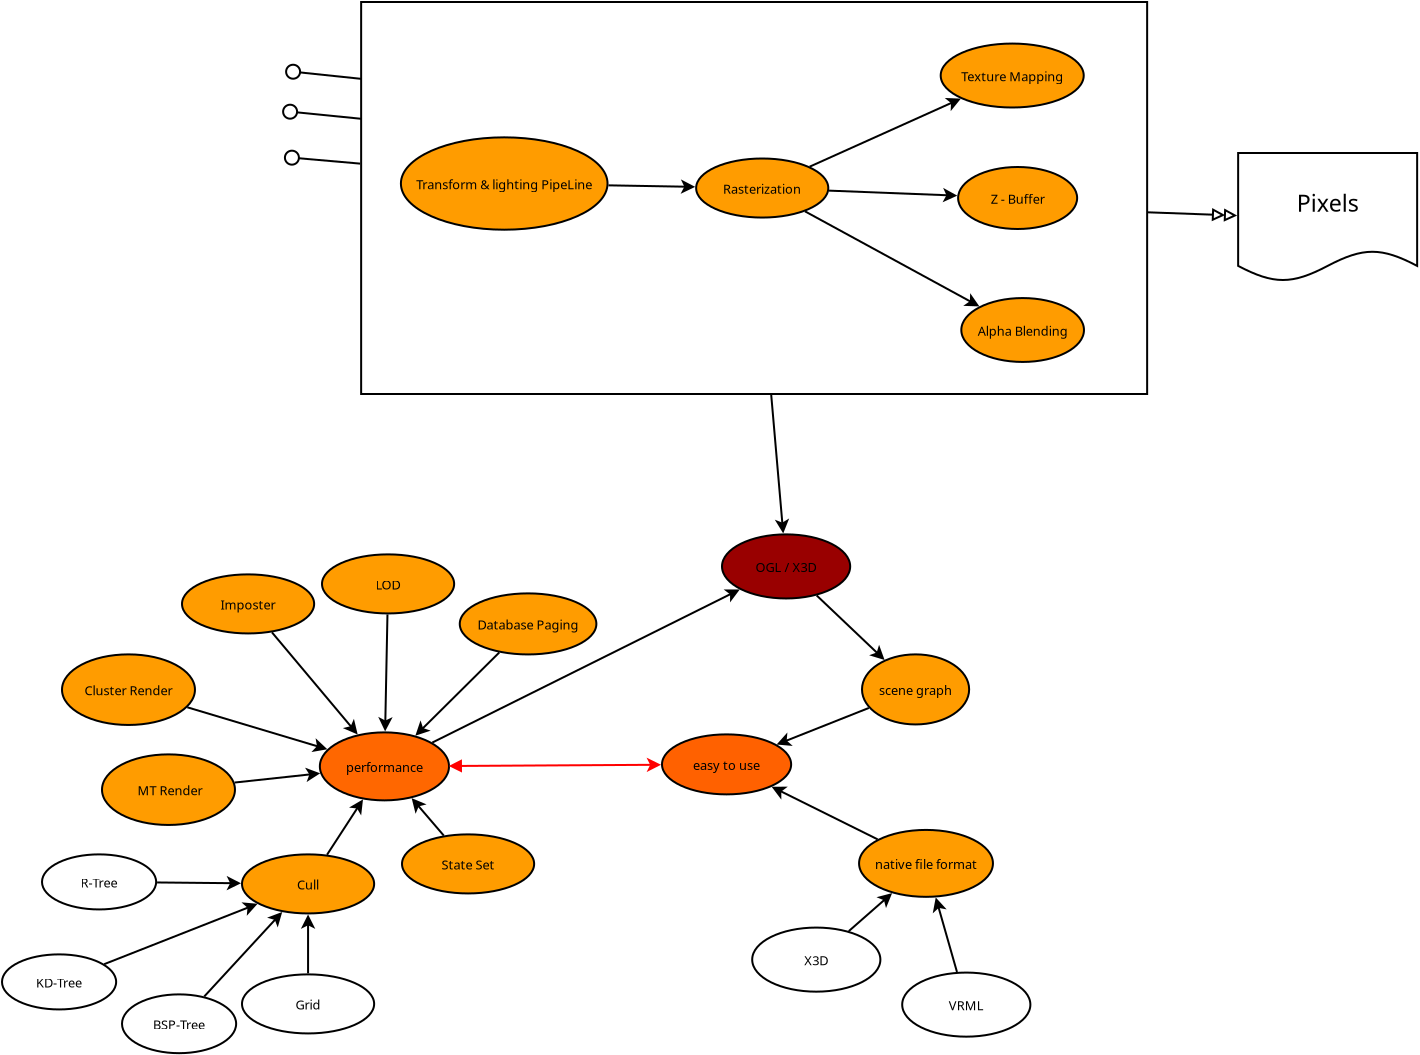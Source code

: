 <?xml version="1.0" encoding="UTF-8"?>
<dia:diagram xmlns:dia="http://www.lysator.liu.se/~alla/dia/">
  <dia:layer name="背景" visible="true" active="true">
    <dia:object type="Standard - Line" version="0" id="O0">
      <dia:attribute name="obj_pos">
        <dia:point val="44.461,0.031"/>
      </dia:attribute>
      <dia:attribute name="obj_bb">
        <dia:rectangle val="44.407,-0.023;45.369,7.065"/>
      </dia:attribute>
      <dia:attribute name="conn_endpoints">
        <dia:point val="44.461,0.031"/>
        <dia:point val="45.062,6.954"/>
      </dia:attribute>
      <dia:attribute name="numcp">
        <dia:int val="1"/>
      </dia:attribute>
      <dia:attribute name="end_arrow">
        <dia:enum val="22"/>
      </dia:attribute>
      <dia:attribute name="end_arrow_length">
        <dia:real val="0.5"/>
      </dia:attribute>
      <dia:attribute name="end_arrow_width">
        <dia:real val="0.5"/>
      </dia:attribute>
      <dia:connections>
        <dia:connection handle="0" to="O1" connection="16"/>
        <dia:connection handle="1" to="O47" connection="16"/>
      </dia:connections>
    </dia:object>
    <dia:group>
      <dia:object type="Flowchart - Box" version="0" id="O1">
        <dia:attribute name="obj_pos">
          <dia:point val="23.957,-19.619"/>
        </dia:attribute>
        <dia:attribute name="obj_bb">
          <dia:rectangle val="23.907,-19.669;63.307,0.031"/>
        </dia:attribute>
        <dia:attribute name="elem_corner">
          <dia:point val="23.957,-19.619"/>
        </dia:attribute>
        <dia:attribute name="elem_width">
          <dia:real val="39.3"/>
        </dia:attribute>
        <dia:attribute name="elem_height">
          <dia:real val="19.6"/>
        </dia:attribute>
        <dia:attribute name="show_background">
          <dia:boolean val="true"/>
        </dia:attribute>
        <dia:attribute name="padding">
          <dia:real val="0.5"/>
        </dia:attribute>
        <dia:attribute name="text">
          <dia:composite type="text">
            <dia:attribute name="string">
              <dia:string>##</dia:string>
            </dia:attribute>
            <dia:attribute name="font">
              <dia:font family="sans" style="0" name="Helvetica"/>
            </dia:attribute>
            <dia:attribute name="height">
              <dia:real val="0.8"/>
            </dia:attribute>
            <dia:attribute name="pos">
              <dia:point val="43.607,-9.579"/>
            </dia:attribute>
            <dia:attribute name="color">
              <dia:color val="#000000"/>
            </dia:attribute>
            <dia:attribute name="alignment">
              <dia:enum val="1"/>
            </dia:attribute>
          </dia:composite>
        </dia:attribute>
      </dia:object>
      <dia:object type="Flowchart - Ellipse" version="0" id="O2">
        <dia:attribute name="obj_pos">
          <dia:point val="40.707,-11.794"/>
        </dia:attribute>
        <dia:attribute name="obj_bb">
          <dia:rectangle val="40.657,-11.844;47.364,-8.79"/>
        </dia:attribute>
        <dia:attribute name="elem_corner">
          <dia:point val="40.707,-11.794"/>
        </dia:attribute>
        <dia:attribute name="elem_width">
          <dia:real val="6.607"/>
        </dia:attribute>
        <dia:attribute name="elem_height">
          <dia:real val="2.953"/>
        </dia:attribute>
        <dia:attribute name="border_width">
          <dia:real val="0.1"/>
        </dia:attribute>
        <dia:attribute name="inner_color">
          <dia:color val="#ff9c00"/>
        </dia:attribute>
        <dia:attribute name="show_background">
          <dia:boolean val="true"/>
        </dia:attribute>
        <dia:attribute name="padding">
          <dia:real val="0.354"/>
        </dia:attribute>
        <dia:attribute name="text">
          <dia:composite type="text">
            <dia:attribute name="string">
              <dia:string>#Rasterization#</dia:string>
            </dia:attribute>
            <dia:attribute name="font">
              <dia:font family="sans" style="0" name="Helvetica"/>
            </dia:attribute>
            <dia:attribute name="height">
              <dia:real val="0.8"/>
            </dia:attribute>
            <dia:attribute name="pos">
              <dia:point val="44.011,-10.077"/>
            </dia:attribute>
            <dia:attribute name="color">
              <dia:color val="#000000"/>
            </dia:attribute>
            <dia:attribute name="alignment">
              <dia:enum val="1"/>
            </dia:attribute>
          </dia:composite>
        </dia:attribute>
      </dia:object>
      <dia:object type="Flowchart - Ellipse" version="0" id="O3">
        <dia:attribute name="obj_pos">
          <dia:point val="26.215,-12.731"/>
        </dia:attribute>
        <dia:attribute name="obj_bb">
          <dia:rectangle val="26.165,-12.781;36.056,-8.304"/>
        </dia:attribute>
        <dia:attribute name="elem_corner">
          <dia:point val="26.215,-12.731"/>
        </dia:attribute>
        <dia:attribute name="elem_width">
          <dia:real val="9.792"/>
        </dia:attribute>
        <dia:attribute name="elem_height">
          <dia:real val="4.377"/>
        </dia:attribute>
        <dia:attribute name="border_width">
          <dia:real val="0.1"/>
        </dia:attribute>
        <dia:attribute name="inner_color">
          <dia:color val="#ff9c00"/>
        </dia:attribute>
        <dia:attribute name="show_background">
          <dia:boolean val="true"/>
        </dia:attribute>
        <dia:attribute name="padding">
          <dia:real val="0.354"/>
        </dia:attribute>
        <dia:attribute name="text">
          <dia:composite type="text">
            <dia:attribute name="string">
              <dia:string>#Transform &amp; lighting PipeLine#</dia:string>
            </dia:attribute>
            <dia:attribute name="font">
              <dia:font family="sans" style="0" name="Helvetica"/>
            </dia:attribute>
            <dia:attribute name="height">
              <dia:real val="0.8"/>
            </dia:attribute>
            <dia:attribute name="pos">
              <dia:point val="31.11,-10.302"/>
            </dia:attribute>
            <dia:attribute name="color">
              <dia:color val="#000000"/>
            </dia:attribute>
            <dia:attribute name="alignment">
              <dia:enum val="1"/>
            </dia:attribute>
          </dia:composite>
        </dia:attribute>
      </dia:object>
      <dia:object type="Flowchart - Ellipse" version="0" id="O4">
        <dia:attribute name="obj_pos">
          <dia:point val="52.935,-17.541"/>
        </dia:attribute>
        <dia:attribute name="obj_bb">
          <dia:rectangle val="52.885,-17.59;60.136,-14.294"/>
        </dia:attribute>
        <dia:attribute name="elem_corner">
          <dia:point val="52.935,-17.541"/>
        </dia:attribute>
        <dia:attribute name="elem_width">
          <dia:real val="7.151"/>
        </dia:attribute>
        <dia:attribute name="elem_height">
          <dia:real val="3.197"/>
        </dia:attribute>
        <dia:attribute name="border_width">
          <dia:real val="0.1"/>
        </dia:attribute>
        <dia:attribute name="inner_color">
          <dia:color val="#ff9c00"/>
        </dia:attribute>
        <dia:attribute name="show_background">
          <dia:boolean val="true"/>
        </dia:attribute>
        <dia:attribute name="padding">
          <dia:real val="0.354"/>
        </dia:attribute>
        <dia:attribute name="text">
          <dia:composite type="text">
            <dia:attribute name="string">
              <dia:string>#Texture Mapping#</dia:string>
            </dia:attribute>
            <dia:attribute name="font">
              <dia:font family="sans" style="0" name="Helvetica"/>
            </dia:attribute>
            <dia:attribute name="height">
              <dia:real val="0.8"/>
            </dia:attribute>
            <dia:attribute name="pos">
              <dia:point val="56.511,-15.702"/>
            </dia:attribute>
            <dia:attribute name="color">
              <dia:color val="#000000"/>
            </dia:attribute>
            <dia:attribute name="alignment">
              <dia:enum val="1"/>
            </dia:attribute>
          </dia:composite>
        </dia:attribute>
      </dia:object>
      <dia:object type="Flowchart - Ellipse" version="0" id="O5">
        <dia:attribute name="obj_pos">
          <dia:point val="53.806,-11.369"/>
        </dia:attribute>
        <dia:attribute name="obj_bb">
          <dia:rectangle val="53.756,-11.419;59.807,-8.219"/>
        </dia:attribute>
        <dia:attribute name="elem_corner">
          <dia:point val="53.806,-11.369"/>
        </dia:attribute>
        <dia:attribute name="elem_width">
          <dia:real val="5.951"/>
        </dia:attribute>
        <dia:attribute name="elem_height">
          <dia:real val="3.1"/>
        </dia:attribute>
        <dia:attribute name="border_width">
          <dia:real val="0.1"/>
        </dia:attribute>
        <dia:attribute name="inner_color">
          <dia:color val="#ff9c00"/>
        </dia:attribute>
        <dia:attribute name="show_background">
          <dia:boolean val="true"/>
        </dia:attribute>
        <dia:attribute name="padding">
          <dia:real val="0.354"/>
        </dia:attribute>
        <dia:attribute name="text">
          <dia:composite type="text">
            <dia:attribute name="string">
              <dia:string>#Z - Buffer#</dia:string>
            </dia:attribute>
            <dia:attribute name="font">
              <dia:font family="sans" style="0" name="Helvetica"/>
            </dia:attribute>
            <dia:attribute name="height">
              <dia:real val="0.8"/>
            </dia:attribute>
            <dia:attribute name="pos">
              <dia:point val="56.781,-9.579"/>
            </dia:attribute>
            <dia:attribute name="color">
              <dia:color val="#000000"/>
            </dia:attribute>
            <dia:attribute name="alignment">
              <dia:enum val="1"/>
            </dia:attribute>
          </dia:composite>
        </dia:attribute>
      </dia:object>
      <dia:object type="Flowchart - Ellipse" version="0" id="O6">
        <dia:attribute name="obj_pos">
          <dia:point val="54.057,-4.769"/>
        </dia:attribute>
        <dia:attribute name="obj_bb">
          <dia:rectangle val="54.007,-4.819;60.059,-1.619"/>
        </dia:attribute>
        <dia:attribute name="elem_corner">
          <dia:point val="54.057,-4.769"/>
        </dia:attribute>
        <dia:attribute name="elem_width">
          <dia:real val="5.951"/>
        </dia:attribute>
        <dia:attribute name="elem_height">
          <dia:real val="3.1"/>
        </dia:attribute>
        <dia:attribute name="border_width">
          <dia:real val="0.1"/>
        </dia:attribute>
        <dia:attribute name="inner_color">
          <dia:color val="#ff9c00"/>
        </dia:attribute>
        <dia:attribute name="show_background">
          <dia:boolean val="true"/>
        </dia:attribute>
        <dia:attribute name="padding">
          <dia:real val="0.354"/>
        </dia:attribute>
        <dia:attribute name="text">
          <dia:composite type="text">
            <dia:attribute name="string">
              <dia:string>#Alpha Blending#</dia:string>
            </dia:attribute>
            <dia:attribute name="font">
              <dia:font family="sans" style="0" name="Helvetica"/>
            </dia:attribute>
            <dia:attribute name="height">
              <dia:real val="0.8"/>
            </dia:attribute>
            <dia:attribute name="pos">
              <dia:point val="57.033,-2.979"/>
            </dia:attribute>
            <dia:attribute name="color">
              <dia:color val="#000000"/>
            </dia:attribute>
            <dia:attribute name="alignment">
              <dia:enum val="1"/>
            </dia:attribute>
          </dia:composite>
        </dia:attribute>
      </dia:object>
      <dia:object type="Standard - Line" version="0" id="O7">
        <dia:attribute name="obj_pos">
          <dia:point val="36.053,-10.456"/>
        </dia:attribute>
        <dia:attribute name="obj_bb">
          <dia:rectangle val="36.002,-10.748;40.784,-10.024"/>
        </dia:attribute>
        <dia:attribute name="conn_endpoints">
          <dia:point val="36.053,-10.456"/>
          <dia:point val="40.672,-10.375"/>
        </dia:attribute>
        <dia:attribute name="numcp">
          <dia:int val="1"/>
        </dia:attribute>
        <dia:attribute name="end_arrow">
          <dia:enum val="22"/>
        </dia:attribute>
        <dia:attribute name="end_arrow_length">
          <dia:real val="0.5"/>
        </dia:attribute>
        <dia:attribute name="end_arrow_width">
          <dia:real val="0.5"/>
        </dia:attribute>
        <dia:connections>
          <dia:connection handle="0" to="O3" connection="16"/>
          <dia:connection handle="1" to="O2" connection="16"/>
        </dia:connections>
      </dia:object>
      <dia:object type="Standard - Line" version="0" id="O8">
        <dia:attribute name="obj_pos">
          <dia:point val="46.382,-11.384"/>
        </dia:attribute>
        <dia:attribute name="obj_bb">
          <dia:rectangle val="46.316,-14.881;54.047,-11.318"/>
        </dia:attribute>
        <dia:attribute name="conn_endpoints">
          <dia:point val="46.382,-11.384"/>
          <dia:point val="53.945,-14.788"/>
        </dia:attribute>
        <dia:attribute name="numcp">
          <dia:int val="1"/>
        </dia:attribute>
        <dia:attribute name="end_arrow">
          <dia:enum val="22"/>
        </dia:attribute>
        <dia:attribute name="end_arrow_length">
          <dia:real val="0.5"/>
        </dia:attribute>
        <dia:attribute name="end_arrow_width">
          <dia:real val="0.5"/>
        </dia:attribute>
        <dia:connections>
          <dia:connection handle="0" to="O2" connection="16"/>
          <dia:connection handle="1" to="O4" connection="16"/>
        </dia:connections>
      </dia:object>
      <dia:object type="Standard - Line" version="0" id="O9">
        <dia:attribute name="obj_pos">
          <dia:point val="47.352,-10.187"/>
        </dia:attribute>
        <dia:attribute name="obj_bb">
          <dia:rectangle val="47.3,-10.322;53.888,-9.599"/>
        </dia:attribute>
        <dia:attribute name="conn_endpoints">
          <dia:point val="47.352,-10.187"/>
          <dia:point val="53.776,-9.936"/>
        </dia:attribute>
        <dia:attribute name="numcp">
          <dia:int val="1"/>
        </dia:attribute>
        <dia:attribute name="end_arrow">
          <dia:enum val="22"/>
        </dia:attribute>
        <dia:attribute name="end_arrow_length">
          <dia:real val="0.5"/>
        </dia:attribute>
        <dia:attribute name="end_arrow_width">
          <dia:real val="0.5"/>
        </dia:attribute>
        <dia:connections>
          <dia:connection handle="0" to="O2" connection="16"/>
          <dia:connection handle="1" to="O5" connection="16"/>
        </dia:connections>
      </dia:object>
      <dia:object type="Standard - Line" version="0" id="O10">
        <dia:attribute name="obj_pos">
          <dia:point val="46.149,-9.152"/>
        </dia:attribute>
        <dia:attribute name="obj_bb">
          <dia:rectangle val="46.081,-9.219;55.032,-4.294"/>
        </dia:attribute>
        <dia:attribute name="conn_endpoints">
          <dia:point val="46.149,-9.152"/>
          <dia:point val="54.934,-4.363"/>
        </dia:attribute>
        <dia:attribute name="numcp">
          <dia:int val="1"/>
        </dia:attribute>
        <dia:attribute name="end_arrow">
          <dia:enum val="22"/>
        </dia:attribute>
        <dia:attribute name="end_arrow_length">
          <dia:real val="0.5"/>
        </dia:attribute>
        <dia:attribute name="end_arrow_width">
          <dia:real val="0.5"/>
        </dia:attribute>
        <dia:connections>
          <dia:connection handle="0" to="O2" connection="16"/>
          <dia:connection handle="1" to="O6" connection="16"/>
        </dia:connections>
      </dia:object>
      <dia:object type="UML - Implements" version="0" id="O11">
        <dia:attribute name="obj_pos">
          <dia:point val="23.96,-15.777"/>
        </dia:attribute>
        <dia:attribute name="obj_bb">
          <dia:rectangle val="19.907,-16.572;24.015,-15.369"/>
        </dia:attribute>
        <dia:attribute name="meta">
          <dia:composite type="dict"/>
        </dia:attribute>
        <dia:attribute name="conn_endpoints">
          <dia:point val="23.96,-15.777"/>
          <dia:point val="20.207,-16.169"/>
        </dia:attribute>
        <dia:attribute name="line_colour">
          <dia:color val="#000000"/>
        </dia:attribute>
        <dia:attribute name="text_colour">
          <dia:color val="#000000"/>
        </dia:attribute>
        <dia:attribute name="text">
          <dia:string>##</dia:string>
        </dia:attribute>
        <dia:attribute name="text_pos">
          <dia:point val="19.907,-16.169"/>
        </dia:attribute>
        <dia:attribute name="diameter">
          <dia:real val="0.7"/>
        </dia:attribute>
      </dia:object>
      <dia:object type="UML - Implements" version="0" id="O12">
        <dia:attribute name="obj_pos">
          <dia:point val="23.957,-13.78"/>
        </dia:attribute>
        <dia:attribute name="obj_bb">
          <dia:rectangle val="19.968,-14.572;24.012,-13.319"/>
        </dia:attribute>
        <dia:attribute name="meta">
          <dia:composite type="dict"/>
        </dia:attribute>
        <dia:attribute name="conn_endpoints">
          <dia:point val="23.957,-13.78"/>
          <dia:point val="20.057,-14.169"/>
        </dia:attribute>
        <dia:attribute name="line_colour">
          <dia:color val="#000000"/>
        </dia:attribute>
        <dia:attribute name="text_colour">
          <dia:color val="#000000"/>
        </dia:attribute>
        <dia:attribute name="text">
          <dia:string>##</dia:string>
        </dia:attribute>
        <dia:attribute name="text_pos">
          <dia:point val="20.407,-14.119"/>
        </dia:attribute>
        <dia:attribute name="diameter">
          <dia:real val="0.7"/>
        </dia:attribute>
      </dia:object>
      <dia:object type="UML - Implements" version="0" id="O13">
        <dia:attribute name="obj_pos">
          <dia:point val="23.908,-11.538"/>
        </dia:attribute>
        <dia:attribute name="obj_bb">
          <dia:rectangle val="20.062,-12.269;23.962,-11.016"/>
        </dia:attribute>
        <dia:attribute name="meta">
          <dia:composite type="dict"/>
        </dia:attribute>
        <dia:attribute name="conn_endpoints">
          <dia:point val="23.908,-11.538"/>
          <dia:point val="20.147,-11.866"/>
        </dia:attribute>
        <dia:attribute name="line_colour">
          <dia:color val="#000000"/>
        </dia:attribute>
        <dia:attribute name="text_colour">
          <dia:color val="#000000"/>
        </dia:attribute>
        <dia:attribute name="text">
          <dia:string>##</dia:string>
        </dia:attribute>
        <dia:attribute name="text_pos">
          <dia:point val="20.497,-11.816"/>
        </dia:attribute>
        <dia:attribute name="diameter">
          <dia:real val="0.7"/>
        </dia:attribute>
        <dia:connections>
          <dia:connection handle="0" to="O1" connection="16"/>
        </dia:connections>
      </dia:object>
      <dia:object type="Flowchart - Document" version="1" id="O14">
        <dia:attribute name="obj_pos">
          <dia:point val="67.807,-12.069"/>
        </dia:attribute>
        <dia:attribute name="obj_bb">
          <dia:rectangle val="67.757,-12.119;76.807,-5.719"/>
        </dia:attribute>
        <dia:attribute name="meta">
          <dia:composite type="dict"/>
        </dia:attribute>
        <dia:attribute name="elem_corner">
          <dia:point val="67.807,-12.069"/>
        </dia:attribute>
        <dia:attribute name="elem_width">
          <dia:real val="8.95"/>
        </dia:attribute>
        <dia:attribute name="elem_height">
          <dia:real val="6.35"/>
        </dia:attribute>
        <dia:attribute name="line_width">
          <dia:real val="0.1"/>
        </dia:attribute>
        <dia:attribute name="line_colour">
          <dia:color val="#000000"/>
        </dia:attribute>
        <dia:attribute name="fill_colour">
          <dia:color val="#ffffff"/>
        </dia:attribute>
        <dia:attribute name="show_background">
          <dia:boolean val="true"/>
        </dia:attribute>
        <dia:attribute name="line_style">
          <dia:enum val="0"/>
          <dia:real val="1"/>
        </dia:attribute>
        <dia:attribute name="padding">
          <dia:real val="0.1"/>
        </dia:attribute>
        <dia:attribute name="text">
          <dia:composite type="text">
            <dia:attribute name="string">
              <dia:string>#Pixels#</dia:string>
            </dia:attribute>
            <dia:attribute name="font">
              <dia:font family="sans" style="0" name="Helvetica"/>
            </dia:attribute>
            <dia:attribute name="height">
              <dia:real val="1.449"/>
            </dia:attribute>
            <dia:attribute name="pos">
              <dia:point val="72.282,-9.348"/>
            </dia:attribute>
            <dia:attribute name="color">
              <dia:color val="#000000"/>
            </dia:attribute>
            <dia:attribute name="alignment">
              <dia:enum val="1"/>
            </dia:attribute>
          </dia:composite>
        </dia:attribute>
        <dia:attribute name="flip_horizontal">
          <dia:boolean val="false"/>
        </dia:attribute>
        <dia:attribute name="flip_vertical">
          <dia:boolean val="false"/>
        </dia:attribute>
        <dia:attribute name="subscale">
          <dia:real val="1"/>
        </dia:attribute>
      </dia:object>
      <dia:object type="Standard - Line" version="0" id="O15">
        <dia:attribute name="obj_pos">
          <dia:point val="63.3,-9.184"/>
        </dia:attribute>
        <dia:attribute name="obj_bb">
          <dia:rectangle val="63.249,-9.512;67.87,-8.648"/>
        </dia:attribute>
        <dia:attribute name="conn_endpoints">
          <dia:point val="63.3,-9.184"/>
          <dia:point val="67.758,-9.04"/>
        </dia:attribute>
        <dia:attribute name="numcp">
          <dia:int val="1"/>
        </dia:attribute>
        <dia:attribute name="end_arrow">
          <dia:enum val="10"/>
        </dia:attribute>
        <dia:attribute name="end_arrow_length">
          <dia:real val="0.5"/>
        </dia:attribute>
        <dia:attribute name="end_arrow_width">
          <dia:real val="0.5"/>
        </dia:attribute>
        <dia:connections>
          <dia:connection handle="0" to="O1" connection="16"/>
          <dia:connection handle="1" to="O14" connection="16"/>
        </dia:connections>
      </dia:object>
    </dia:group>
    <dia:group>
      <dia:object type="Flowchart - Ellipse" version="0" id="O16">
        <dia:attribute name="obj_pos">
          <dia:point val="21.893,16.9"/>
        </dia:attribute>
        <dia:attribute name="obj_bb">
          <dia:rectangle val="21.843,16.85;28.4,20.35"/>
        </dia:attribute>
        <dia:attribute name="elem_corner">
          <dia:point val="21.893,16.9"/>
        </dia:attribute>
        <dia:attribute name="elem_width">
          <dia:real val="6.457"/>
        </dia:attribute>
        <dia:attribute name="elem_height">
          <dia:real val="3.4"/>
        </dia:attribute>
        <dia:attribute name="border_width">
          <dia:real val="0.1"/>
        </dia:attribute>
        <dia:attribute name="inner_color">
          <dia:color val="#ff6700"/>
        </dia:attribute>
        <dia:attribute name="show_background">
          <dia:boolean val="true"/>
        </dia:attribute>
        <dia:attribute name="padding">
          <dia:real val="0.354"/>
        </dia:attribute>
        <dia:attribute name="text">
          <dia:composite type="text">
            <dia:attribute name="string">
              <dia:string>#performance#</dia:string>
            </dia:attribute>
            <dia:attribute name="font">
              <dia:font family="sans" style="0" name="Helvetica"/>
            </dia:attribute>
            <dia:attribute name="height">
              <dia:real val="0.8"/>
            </dia:attribute>
            <dia:attribute name="pos">
              <dia:point val="25.122,18.84"/>
            </dia:attribute>
            <dia:attribute name="color">
              <dia:color val="#000000"/>
            </dia:attribute>
            <dia:attribute name="alignment">
              <dia:enum val="1"/>
            </dia:attribute>
          </dia:composite>
        </dia:attribute>
      </dia:object>
      <dia:object type="Flowchart - Ellipse" version="0" id="O17">
        <dia:attribute name="obj_pos">
          <dia:point val="39,17"/>
        </dia:attribute>
        <dia:attribute name="obj_bb">
          <dia:rectangle val="38.95,16.95;45.507,20.05"/>
        </dia:attribute>
        <dia:attribute name="elem_corner">
          <dia:point val="39,17"/>
        </dia:attribute>
        <dia:attribute name="elem_width">
          <dia:real val="6.457"/>
        </dia:attribute>
        <dia:attribute name="elem_height">
          <dia:real val="3.0"/>
        </dia:attribute>
        <dia:attribute name="border_width">
          <dia:real val="0.1"/>
        </dia:attribute>
        <dia:attribute name="inner_color">
          <dia:color val="#ff6100"/>
        </dia:attribute>
        <dia:attribute name="show_background">
          <dia:boolean val="true"/>
        </dia:attribute>
        <dia:attribute name="padding">
          <dia:real val="0.354"/>
        </dia:attribute>
        <dia:attribute name="text">
          <dia:composite type="text">
            <dia:attribute name="string">
              <dia:string>#easy to use#</dia:string>
            </dia:attribute>
            <dia:attribute name="font">
              <dia:font family="sans" style="0" name="Helvetica"/>
            </dia:attribute>
            <dia:attribute name="height">
              <dia:real val="0.8"/>
            </dia:attribute>
            <dia:attribute name="pos">
              <dia:point val="42.228,18.74"/>
            </dia:attribute>
            <dia:attribute name="color">
              <dia:color val="#000000"/>
            </dia:attribute>
            <dia:attribute name="alignment">
              <dia:enum val="1"/>
            </dia:attribute>
          </dia:composite>
        </dia:attribute>
      </dia:object>
      <dia:object type="Flowchart - Ellipse" version="0" id="O18">
        <dia:attribute name="obj_pos">
          <dia:point val="48.996,21.848"/>
        </dia:attribute>
        <dia:attribute name="obj_bb">
          <dia:rectangle val="48.946,21.798;55.454,25.102"/>
        </dia:attribute>
        <dia:attribute name="elem_corner">
          <dia:point val="48.996,21.848"/>
        </dia:attribute>
        <dia:attribute name="elem_width">
          <dia:real val="6.409"/>
        </dia:attribute>
        <dia:attribute name="elem_height">
          <dia:real val="3.204"/>
        </dia:attribute>
        <dia:attribute name="border_width">
          <dia:real val="0.1"/>
        </dia:attribute>
        <dia:attribute name="inner_color">
          <dia:color val="#ff9c00"/>
        </dia:attribute>
        <dia:attribute name="show_background">
          <dia:boolean val="true"/>
        </dia:attribute>
        <dia:attribute name="padding">
          <dia:real val="0.354"/>
        </dia:attribute>
        <dia:attribute name="text">
          <dia:composite type="text">
            <dia:attribute name="string">
              <dia:string>#native file format#</dia:string>
            </dia:attribute>
            <dia:attribute name="font">
              <dia:font family="sans" style="0" name="Helvetica"/>
            </dia:attribute>
            <dia:attribute name="height">
              <dia:real val="0.8"/>
            </dia:attribute>
            <dia:attribute name="pos">
              <dia:point val="52.2,23.69"/>
            </dia:attribute>
            <dia:attribute name="color">
              <dia:color val="#000000"/>
            </dia:attribute>
            <dia:attribute name="alignment">
              <dia:enum val="1"/>
            </dia:attribute>
          </dia:composite>
        </dia:attribute>
      </dia:object>
      <dia:object type="Standard - Line" version="0" id="O19">
        <dia:attribute name="obj_pos">
          <dia:point val="49.882,22.299"/>
        </dia:attribute>
        <dia:attribute name="obj_bb">
          <dia:rectangle val="44.379,19.546;49.949,22.366"/>
        </dia:attribute>
        <dia:attribute name="conn_endpoints">
          <dia:point val="49.882,22.299"/>
          <dia:point val="44.479,19.617"/>
        </dia:attribute>
        <dia:attribute name="numcp">
          <dia:int val="1"/>
        </dia:attribute>
        <dia:attribute name="end_arrow">
          <dia:enum val="22"/>
        </dia:attribute>
        <dia:attribute name="end_arrow_length">
          <dia:real val="0.5"/>
        </dia:attribute>
        <dia:attribute name="end_arrow_width">
          <dia:real val="0.5"/>
        </dia:attribute>
        <dia:connections>
          <dia:connection handle="0" to="O18" connection="16"/>
          <dia:connection handle="1" to="O17" connection="16"/>
        </dia:connections>
      </dia:object>
      <dia:object type="Flowchart - Ellipse" version="0" id="O20">
        <dia:attribute name="obj_pos">
          <dia:point val="11,18"/>
        </dia:attribute>
        <dia:attribute name="obj_bb">
          <dia:rectangle val="10.95,17.95;17.698,21.578"/>
        </dia:attribute>
        <dia:attribute name="elem_corner">
          <dia:point val="11,18"/>
        </dia:attribute>
        <dia:attribute name="elem_width">
          <dia:real val="6.648"/>
        </dia:attribute>
        <dia:attribute name="elem_height">
          <dia:real val="3.529"/>
        </dia:attribute>
        <dia:attribute name="border_width">
          <dia:real val="0.1"/>
        </dia:attribute>
        <dia:attribute name="inner_color">
          <dia:color val="#ff9c00"/>
        </dia:attribute>
        <dia:attribute name="show_background">
          <dia:boolean val="true"/>
        </dia:attribute>
        <dia:attribute name="padding">
          <dia:real val="0.354"/>
        </dia:attribute>
        <dia:attribute name="text">
          <dia:composite type="text">
            <dia:attribute name="string">
              <dia:string># MT Render#</dia:string>
            </dia:attribute>
            <dia:attribute name="font">
              <dia:font family="sans" style="0" name="Helvetica"/>
            </dia:attribute>
            <dia:attribute name="height">
              <dia:real val="0.8"/>
            </dia:attribute>
            <dia:attribute name="pos">
              <dia:point val="14.324,20.004"/>
            </dia:attribute>
            <dia:attribute name="color">
              <dia:color val="#000000"/>
            </dia:attribute>
            <dia:attribute name="alignment">
              <dia:enum val="1"/>
            </dia:attribute>
          </dia:composite>
        </dia:attribute>
      </dia:object>
      <dia:object type="Standard - Line" version="0" id="O21">
        <dia:attribute name="obj_pos">
          <dia:point val="17.631,19.408"/>
        </dia:attribute>
        <dia:attribute name="obj_bb">
          <dia:rectangle val="17.576,18.652;22.021,19.463"/>
        </dia:attribute>
        <dia:attribute name="conn_endpoints">
          <dia:point val="17.631,19.408"/>
          <dia:point val="21.91,18.946"/>
        </dia:attribute>
        <dia:attribute name="numcp">
          <dia:int val="1"/>
        </dia:attribute>
        <dia:attribute name="end_arrow">
          <dia:enum val="22"/>
        </dia:attribute>
        <dia:attribute name="end_arrow_length">
          <dia:real val="0.5"/>
        </dia:attribute>
        <dia:attribute name="end_arrow_width">
          <dia:real val="0.5"/>
        </dia:attribute>
        <dia:connections>
          <dia:connection handle="0" to="O20" connection="16"/>
          <dia:connection handle="1" to="O16" connection="16"/>
        </dia:connections>
      </dia:object>
      <dia:object type="Flowchart - Ellipse" version="0" id="O22">
        <dia:attribute name="obj_pos">
          <dia:point val="49,13"/>
        </dia:attribute>
        <dia:attribute name="obj_bb">
          <dia:rectangle val="48.95,12.95;54.407,16.553"/>
        </dia:attribute>
        <dia:attribute name="elem_corner">
          <dia:point val="49,13"/>
        </dia:attribute>
        <dia:attribute name="elem_width">
          <dia:real val="5.357"/>
        </dia:attribute>
        <dia:attribute name="elem_height">
          <dia:real val="3.503"/>
        </dia:attribute>
        <dia:attribute name="border_width">
          <dia:real val="0.1"/>
        </dia:attribute>
        <dia:attribute name="inner_color">
          <dia:color val="#ff9c00"/>
        </dia:attribute>
        <dia:attribute name="show_background">
          <dia:boolean val="true"/>
        </dia:attribute>
        <dia:attribute name="padding">
          <dia:real val="0.354"/>
        </dia:attribute>
        <dia:attribute name="text">
          <dia:composite type="text">
            <dia:attribute name="string">
              <dia:string>#scene graph#</dia:string>
            </dia:attribute>
            <dia:attribute name="font">
              <dia:font family="sans" style="0" name="Helvetica"/>
            </dia:attribute>
            <dia:attribute name="height">
              <dia:real val="0.8"/>
            </dia:attribute>
            <dia:attribute name="pos">
              <dia:point val="51.678,14.992"/>
            </dia:attribute>
            <dia:attribute name="color">
              <dia:color val="#000000"/>
            </dia:attribute>
            <dia:attribute name="alignment">
              <dia:enum val="1"/>
            </dia:attribute>
          </dia:composite>
        </dia:attribute>
      </dia:object>
      <dia:object type="Standard - Line" version="0" id="O23">
        <dia:attribute name="obj_pos">
          <dia:point val="49.342,15.678"/>
        </dia:attribute>
        <dia:attribute name="obj_bb">
          <dia:rectangle val="44.626,15.613;49.407,17.626"/>
        </dia:attribute>
        <dia:attribute name="conn_endpoints">
          <dia:point val="49.342,15.678"/>
          <dia:point val="44.73,17.508"/>
        </dia:attribute>
        <dia:attribute name="numcp">
          <dia:int val="1"/>
        </dia:attribute>
        <dia:attribute name="end_arrow">
          <dia:enum val="22"/>
        </dia:attribute>
        <dia:attribute name="end_arrow_length">
          <dia:real val="0.5"/>
        </dia:attribute>
        <dia:attribute name="end_arrow_width">
          <dia:real val="0.5"/>
        </dia:attribute>
        <dia:connections>
          <dia:connection handle="0" to="O22" connection="16"/>
          <dia:connection handle="1" to="O17" connection="16"/>
        </dia:connections>
      </dia:object>
      <dia:object type="Flowchart - Ellipse" version="0" id="O24">
        <dia:attribute name="obj_pos">
          <dia:point val="18,23"/>
        </dia:attribute>
        <dia:attribute name="obj_bb">
          <dia:rectangle val="17.95,22.95;24.657,26.003"/>
        </dia:attribute>
        <dia:attribute name="elem_corner">
          <dia:point val="18,23"/>
        </dia:attribute>
        <dia:attribute name="elem_width">
          <dia:real val="6.607"/>
        </dia:attribute>
        <dia:attribute name="elem_height">
          <dia:real val="2.953"/>
        </dia:attribute>
        <dia:attribute name="border_width">
          <dia:real val="0.1"/>
        </dia:attribute>
        <dia:attribute name="inner_color">
          <dia:color val="#ff9c00"/>
        </dia:attribute>
        <dia:attribute name="show_background">
          <dia:boolean val="true"/>
        </dia:attribute>
        <dia:attribute name="padding">
          <dia:real val="0.354"/>
        </dia:attribute>
        <dia:attribute name="text">
          <dia:composite type="text">
            <dia:attribute name="string">
              <dia:string>#Cull#</dia:string>
            </dia:attribute>
            <dia:attribute name="font">
              <dia:font family="sans" style="0" name="Helvetica"/>
            </dia:attribute>
            <dia:attribute name="height">
              <dia:real val="0.8"/>
            </dia:attribute>
            <dia:attribute name="pos">
              <dia:point val="21.303,24.717"/>
            </dia:attribute>
            <dia:attribute name="color">
              <dia:color val="#000000"/>
            </dia:attribute>
            <dia:attribute name="alignment">
              <dia:enum val="1"/>
            </dia:attribute>
          </dia:composite>
        </dia:attribute>
      </dia:object>
      <dia:object type="Standard - Line" version="0" id="O25">
        <dia:attribute name="obj_pos">
          <dia:point val="22.251,23.018"/>
        </dia:attribute>
        <dia:attribute name="obj_bb">
          <dia:rectangle val="22.182,20.157;24.119,23.087"/>
        </dia:attribute>
        <dia:attribute name="conn_endpoints">
          <dia:point val="22.251,23.018"/>
          <dia:point val="24.049,20.25"/>
        </dia:attribute>
        <dia:attribute name="numcp">
          <dia:int val="1"/>
        </dia:attribute>
        <dia:attribute name="end_arrow">
          <dia:enum val="22"/>
        </dia:attribute>
        <dia:attribute name="end_arrow_length">
          <dia:real val="0.5"/>
        </dia:attribute>
        <dia:attribute name="end_arrow_width">
          <dia:real val="0.5"/>
        </dia:attribute>
        <dia:connections>
          <dia:connection handle="0" to="O24" connection="16"/>
          <dia:connection handle="1" to="O16" connection="16"/>
        </dia:connections>
      </dia:object>
      <dia:object type="Flowchart - Ellipse" version="0" id="O26">
        <dia:attribute name="obj_pos">
          <dia:point val="26,22"/>
        </dia:attribute>
        <dia:attribute name="obj_bb">
          <dia:rectangle val="25.95,21.95;32.657,25.003"/>
        </dia:attribute>
        <dia:attribute name="elem_corner">
          <dia:point val="26,22"/>
        </dia:attribute>
        <dia:attribute name="elem_width">
          <dia:real val="6.607"/>
        </dia:attribute>
        <dia:attribute name="elem_height">
          <dia:real val="2.953"/>
        </dia:attribute>
        <dia:attribute name="border_width">
          <dia:real val="0.1"/>
        </dia:attribute>
        <dia:attribute name="inner_color">
          <dia:color val="#ff9c00"/>
        </dia:attribute>
        <dia:attribute name="show_background">
          <dia:boolean val="true"/>
        </dia:attribute>
        <dia:attribute name="padding">
          <dia:real val="0.354"/>
        </dia:attribute>
        <dia:attribute name="text">
          <dia:composite type="text">
            <dia:attribute name="string">
              <dia:string>#State Set#</dia:string>
            </dia:attribute>
            <dia:attribute name="font">
              <dia:font family="sans" style="0" name="Helvetica"/>
            </dia:attribute>
            <dia:attribute name="height">
              <dia:real val="0.8"/>
            </dia:attribute>
            <dia:attribute name="pos">
              <dia:point val="29.303,23.717"/>
            </dia:attribute>
            <dia:attribute name="color">
              <dia:color val="#000000"/>
            </dia:attribute>
            <dia:attribute name="alignment">
              <dia:enum val="1"/>
            </dia:attribute>
          </dia:composite>
        </dia:attribute>
      </dia:object>
      <dia:object type="Standard - Line" version="0" id="O27">
        <dia:attribute name="obj_pos">
          <dia:point val="28.088,22.06"/>
        </dia:attribute>
        <dia:attribute name="obj_bb">
          <dia:rectangle val="26.41,20.102;28.159,22.13"/>
        </dia:attribute>
        <dia:attribute name="conn_endpoints">
          <dia:point val="28.088,22.06"/>
          <dia:point val="26.483,20.187"/>
        </dia:attribute>
        <dia:attribute name="numcp">
          <dia:int val="1"/>
        </dia:attribute>
        <dia:attribute name="end_arrow">
          <dia:enum val="22"/>
        </dia:attribute>
        <dia:attribute name="end_arrow_length">
          <dia:real val="0.5"/>
        </dia:attribute>
        <dia:attribute name="end_arrow_width">
          <dia:real val="0.5"/>
        </dia:attribute>
        <dia:connections>
          <dia:connection handle="0" to="O26" connection="16"/>
          <dia:connection handle="1" to="O16" connection="16"/>
        </dia:connections>
      </dia:object>
      <dia:object type="Flowchart - Ellipse" version="0" id="O28">
        <dia:attribute name="obj_pos">
          <dia:point val="22,8"/>
        </dia:attribute>
        <dia:attribute name="obj_bb">
          <dia:rectangle val="21.95,7.95;28.657,11.003"/>
        </dia:attribute>
        <dia:attribute name="elem_corner">
          <dia:point val="22,8"/>
        </dia:attribute>
        <dia:attribute name="elem_width">
          <dia:real val="6.607"/>
        </dia:attribute>
        <dia:attribute name="elem_height">
          <dia:real val="2.953"/>
        </dia:attribute>
        <dia:attribute name="border_width">
          <dia:real val="0.1"/>
        </dia:attribute>
        <dia:attribute name="inner_color">
          <dia:color val="#ff9c00"/>
        </dia:attribute>
        <dia:attribute name="show_background">
          <dia:boolean val="true"/>
        </dia:attribute>
        <dia:attribute name="padding">
          <dia:real val="0.354"/>
        </dia:attribute>
        <dia:attribute name="text">
          <dia:composite type="text">
            <dia:attribute name="string">
              <dia:string>#LOD#</dia:string>
            </dia:attribute>
            <dia:attribute name="font">
              <dia:font family="sans" style="0" name="Helvetica"/>
            </dia:attribute>
            <dia:attribute name="height">
              <dia:real val="0.8"/>
            </dia:attribute>
            <dia:attribute name="pos">
              <dia:point val="25.303,9.717"/>
            </dia:attribute>
            <dia:attribute name="color">
              <dia:color val="#000000"/>
            </dia:attribute>
            <dia:attribute name="alignment">
              <dia:enum val="1"/>
            </dia:attribute>
          </dia:composite>
        </dia:attribute>
      </dia:object>
      <dia:object type="Standard - Line" version="0" id="O29">
        <dia:attribute name="obj_pos">
          <dia:point val="25.273,11.003"/>
        </dia:attribute>
        <dia:attribute name="obj_bb">
          <dia:rectangle val="24.807,10.952;25.53,16.963"/>
        </dia:attribute>
        <dia:attribute name="conn_endpoints">
          <dia:point val="25.273,11.003"/>
          <dia:point val="25.157,16.852"/>
        </dia:attribute>
        <dia:attribute name="numcp">
          <dia:int val="1"/>
        </dia:attribute>
        <dia:attribute name="end_arrow">
          <dia:enum val="22"/>
        </dia:attribute>
        <dia:attribute name="end_arrow_length">
          <dia:real val="0.5"/>
        </dia:attribute>
        <dia:attribute name="end_arrow_width">
          <dia:real val="0.5"/>
        </dia:attribute>
        <dia:connections>
          <dia:connection handle="0" to="O28" connection="16"/>
          <dia:connection handle="1" to="O16" connection="16"/>
        </dia:connections>
      </dia:object>
      <dia:object type="Flowchart - Ellipse" version="0" id="O30">
        <dia:attribute name="obj_pos">
          <dia:point val="29,10"/>
        </dia:attribute>
        <dia:attribute name="obj_bb">
          <dia:rectangle val="28.95,9.95;35.657,13.003"/>
        </dia:attribute>
        <dia:attribute name="elem_corner">
          <dia:point val="29,10"/>
        </dia:attribute>
        <dia:attribute name="elem_width">
          <dia:real val="6.607"/>
        </dia:attribute>
        <dia:attribute name="elem_height">
          <dia:real val="2.953"/>
        </dia:attribute>
        <dia:attribute name="border_width">
          <dia:real val="0.1"/>
        </dia:attribute>
        <dia:attribute name="inner_color">
          <dia:color val="#ff9c00"/>
        </dia:attribute>
        <dia:attribute name="show_background">
          <dia:boolean val="true"/>
        </dia:attribute>
        <dia:attribute name="padding">
          <dia:real val="0.354"/>
        </dia:attribute>
        <dia:attribute name="text">
          <dia:composite type="text">
            <dia:attribute name="string">
              <dia:string>#Database Paging#</dia:string>
            </dia:attribute>
            <dia:attribute name="font">
              <dia:font family="sans" style="0" name="Helvetica"/>
            </dia:attribute>
            <dia:attribute name="height">
              <dia:real val="0.8"/>
            </dia:attribute>
            <dia:attribute name="pos">
              <dia:point val="32.303,11.717"/>
            </dia:attribute>
            <dia:attribute name="color">
              <dia:color val="#000000"/>
            </dia:attribute>
            <dia:attribute name="alignment">
              <dia:enum val="1"/>
            </dia:attribute>
          </dia:composite>
        </dia:attribute>
      </dia:object>
      <dia:object type="Standard - Line" version="0" id="O31">
        <dia:attribute name="obj_pos">
          <dia:point val="30.911,12.858"/>
        </dia:attribute>
        <dia:attribute name="obj_bb">
          <dia:rectangle val="26.589,12.787;30.982,17.145"/>
        </dia:attribute>
        <dia:attribute name="conn_endpoints">
          <dia:point val="30.911,12.858"/>
          <dia:point val="26.668,17.066"/>
        </dia:attribute>
        <dia:attribute name="numcp">
          <dia:int val="1"/>
        </dia:attribute>
        <dia:attribute name="end_arrow">
          <dia:enum val="22"/>
        </dia:attribute>
        <dia:attribute name="end_arrow_length">
          <dia:real val="0.5"/>
        </dia:attribute>
        <dia:attribute name="end_arrow_width">
          <dia:real val="0.5"/>
        </dia:attribute>
        <dia:connections>
          <dia:connection handle="0" to="O30" connection="16"/>
          <dia:connection handle="1" to="O16" connection="16"/>
        </dia:connections>
      </dia:object>
      <dia:object type="Standard - Line" version="0" id="O32">
        <dia:attribute name="obj_pos">
          <dia:point val="28.398,18.581"/>
        </dia:attribute>
        <dia:attribute name="obj_bb">
          <dia:rectangle val="28.336,18.161;39.014,18.908"/>
        </dia:attribute>
        <dia:attribute name="conn_endpoints">
          <dia:point val="28.398,18.581"/>
          <dia:point val="38.952,18.519"/>
        </dia:attribute>
        <dia:attribute name="numcp">
          <dia:int val="1"/>
        </dia:attribute>
        <dia:attribute name="line_color">
          <dia:color val="#ff0000"/>
        </dia:attribute>
        <dia:attribute name="start_arrow">
          <dia:enum val="3"/>
        </dia:attribute>
        <dia:attribute name="start_arrow_length">
          <dia:real val="0.5"/>
        </dia:attribute>
        <dia:attribute name="start_arrow_width">
          <dia:real val="0.5"/>
        </dia:attribute>
        <dia:attribute name="end_arrow">
          <dia:enum val="22"/>
        </dia:attribute>
        <dia:attribute name="end_arrow_length">
          <dia:real val="0.5"/>
        </dia:attribute>
        <dia:attribute name="end_arrow_width">
          <dia:real val="0.5"/>
        </dia:attribute>
        <dia:connections>
          <dia:connection handle="0" to="O16" connection="16"/>
          <dia:connection handle="1" to="O17" connection="16"/>
        </dia:connections>
      </dia:object>
      <dia:object type="Flowchart - Ellipse" version="0" id="O33">
        <dia:attribute name="obj_pos">
          <dia:point val="8,23"/>
        </dia:attribute>
        <dia:attribute name="obj_bb">
          <dia:rectangle val="7.95,22.95;13.757,25.803"/>
        </dia:attribute>
        <dia:attribute name="elem_corner">
          <dia:point val="8,23"/>
        </dia:attribute>
        <dia:attribute name="elem_width">
          <dia:real val="5.707"/>
        </dia:attribute>
        <dia:attribute name="elem_height">
          <dia:real val="2.753"/>
        </dia:attribute>
        <dia:attribute name="show_background">
          <dia:boolean val="true"/>
        </dia:attribute>
        <dia:attribute name="padding">
          <dia:real val="0.354"/>
        </dia:attribute>
        <dia:attribute name="text">
          <dia:composite type="text">
            <dia:attribute name="string">
              <dia:string>#R-Tree#</dia:string>
            </dia:attribute>
            <dia:attribute name="font">
              <dia:font family="sans" style="0" name="Helvetica"/>
            </dia:attribute>
            <dia:attribute name="height">
              <dia:real val="0.8"/>
            </dia:attribute>
            <dia:attribute name="pos">
              <dia:point val="10.853,24.617"/>
            </dia:attribute>
            <dia:attribute name="color">
              <dia:color val="#000000"/>
            </dia:attribute>
            <dia:attribute name="alignment">
              <dia:enum val="1"/>
            </dia:attribute>
          </dia:composite>
        </dia:attribute>
      </dia:object>
      <dia:object type="Flowchart - Ellipse" version="0" id="O34">
        <dia:attribute name="obj_pos">
          <dia:point val="6,28"/>
        </dia:attribute>
        <dia:attribute name="obj_bb">
          <dia:rectangle val="5.95,27.95;11.757,30.803"/>
        </dia:attribute>
        <dia:attribute name="elem_corner">
          <dia:point val="6,28"/>
        </dia:attribute>
        <dia:attribute name="elem_width">
          <dia:real val="5.707"/>
        </dia:attribute>
        <dia:attribute name="elem_height">
          <dia:real val="2.753"/>
        </dia:attribute>
        <dia:attribute name="show_background">
          <dia:boolean val="true"/>
        </dia:attribute>
        <dia:attribute name="padding">
          <dia:real val="0.354"/>
        </dia:attribute>
        <dia:attribute name="text">
          <dia:composite type="text">
            <dia:attribute name="string">
              <dia:string>#KD-Tree#</dia:string>
            </dia:attribute>
            <dia:attribute name="font">
              <dia:font family="sans" style="0" name="Helvetica"/>
            </dia:attribute>
            <dia:attribute name="height">
              <dia:real val="0.8"/>
            </dia:attribute>
            <dia:attribute name="pos">
              <dia:point val="8.853,29.617"/>
            </dia:attribute>
            <dia:attribute name="color">
              <dia:color val="#000000"/>
            </dia:attribute>
            <dia:attribute name="alignment">
              <dia:enum val="1"/>
            </dia:attribute>
          </dia:composite>
        </dia:attribute>
      </dia:object>
      <dia:object type="Standard - Line" version="0" id="O35">
        <dia:attribute name="obj_pos">
          <dia:point val="13.754,24.404"/>
        </dia:attribute>
        <dia:attribute name="obj_bb">
          <dia:rectangle val="13.704,24.077;18.062,24.8"/>
        </dia:attribute>
        <dia:attribute name="conn_endpoints">
          <dia:point val="13.754,24.404"/>
          <dia:point val="17.951,24.445"/>
        </dia:attribute>
        <dia:attribute name="numcp">
          <dia:int val="1"/>
        </dia:attribute>
        <dia:attribute name="end_arrow">
          <dia:enum val="22"/>
        </dia:attribute>
        <dia:attribute name="end_arrow_length">
          <dia:real val="0.5"/>
        </dia:attribute>
        <dia:attribute name="end_arrow_width">
          <dia:real val="0.5"/>
        </dia:attribute>
        <dia:connections>
          <dia:connection handle="0" to="O33" connection="16"/>
          <dia:connection handle="1" to="O24" connection="16"/>
        </dia:connections>
      </dia:object>
      <dia:object type="Standard - Line" version="0" id="O36">
        <dia:attribute name="obj_pos">
          <dia:point val="11.11,28.488"/>
        </dia:attribute>
        <dia:attribute name="obj_bb">
          <dia:rectangle val="11.045,25.351;18.881,28.553"/>
        </dia:attribute>
        <dia:attribute name="conn_endpoints">
          <dia:point val="11.11,28.488"/>
          <dia:point val="18.777,25.471"/>
        </dia:attribute>
        <dia:attribute name="numcp">
          <dia:int val="1"/>
        </dia:attribute>
        <dia:attribute name="end_arrow">
          <dia:enum val="22"/>
        </dia:attribute>
        <dia:attribute name="end_arrow_length">
          <dia:real val="0.5"/>
        </dia:attribute>
        <dia:attribute name="end_arrow_width">
          <dia:real val="0.5"/>
        </dia:attribute>
        <dia:connections>
          <dia:connection handle="0" to="O34" connection="16"/>
          <dia:connection handle="1" to="O24" connection="16"/>
        </dia:connections>
      </dia:object>
      <dia:object type="Flowchart - Ellipse" version="0" id="O37">
        <dia:attribute name="obj_pos">
          <dia:point val="12,30"/>
        </dia:attribute>
        <dia:attribute name="obj_bb">
          <dia:rectangle val="11.95,29.95;17.757,32.99"/>
        </dia:attribute>
        <dia:attribute name="elem_corner">
          <dia:point val="12,30"/>
        </dia:attribute>
        <dia:attribute name="elem_width">
          <dia:real val="5.707"/>
        </dia:attribute>
        <dia:attribute name="elem_height">
          <dia:real val="2.94"/>
        </dia:attribute>
        <dia:attribute name="show_background">
          <dia:boolean val="true"/>
        </dia:attribute>
        <dia:attribute name="padding">
          <dia:real val="0.354"/>
        </dia:attribute>
        <dia:attribute name="text">
          <dia:composite type="text">
            <dia:attribute name="string">
              <dia:string>#BSP-Tree#</dia:string>
            </dia:attribute>
            <dia:attribute name="font">
              <dia:font family="sans" style="0" name="Helvetica"/>
            </dia:attribute>
            <dia:attribute name="height">
              <dia:real val="0.8"/>
            </dia:attribute>
            <dia:attribute name="pos">
              <dia:point val="14.853,31.71"/>
            </dia:attribute>
            <dia:attribute name="color">
              <dia:color val="#000000"/>
            </dia:attribute>
            <dia:attribute name="alignment">
              <dia:enum val="1"/>
            </dia:attribute>
          </dia:composite>
        </dia:attribute>
      </dia:object>
      <dia:object type="Standard - Line" version="0" id="O38">
        <dia:attribute name="obj_pos">
          <dia:point val="16.112,30.105"/>
        </dia:attribute>
        <dia:attribute name="obj_bb">
          <dia:rectangle val="16.041,25.797;20.086,30.176"/>
        </dia:attribute>
        <dia:attribute name="conn_endpoints">
          <dia:point val="16.112,30.105"/>
          <dia:point val="20.01,25.879"/>
        </dia:attribute>
        <dia:attribute name="numcp">
          <dia:int val="1"/>
        </dia:attribute>
        <dia:attribute name="end_arrow">
          <dia:enum val="22"/>
        </dia:attribute>
        <dia:attribute name="end_arrow_length">
          <dia:real val="0.5"/>
        </dia:attribute>
        <dia:attribute name="end_arrow_width">
          <dia:real val="0.5"/>
        </dia:attribute>
        <dia:connections>
          <dia:connection handle="0" to="O37" connection="16"/>
          <dia:connection handle="1" to="O24" connection="16"/>
        </dia:connections>
      </dia:object>
      <dia:object type="Flowchart - Ellipse" version="0" id="O39">
        <dia:attribute name="obj_pos">
          <dia:point val="43.51,26.66"/>
        </dia:attribute>
        <dia:attribute name="obj_bb">
          <dia:rectangle val="43.46,26.61;49.969,29.914"/>
        </dia:attribute>
        <dia:attribute name="elem_corner">
          <dia:point val="43.51,26.66"/>
        </dia:attribute>
        <dia:attribute name="elem_width">
          <dia:real val="6.409"/>
        </dia:attribute>
        <dia:attribute name="elem_height">
          <dia:real val="3.204"/>
        </dia:attribute>
        <dia:attribute name="show_background">
          <dia:boolean val="true"/>
        </dia:attribute>
        <dia:attribute name="padding">
          <dia:real val="0.354"/>
        </dia:attribute>
        <dia:attribute name="text">
          <dia:composite type="text">
            <dia:attribute name="string">
              <dia:string>#X3D#</dia:string>
            </dia:attribute>
            <dia:attribute name="font">
              <dia:font family="sans" style="0" name="Helvetica"/>
            </dia:attribute>
            <dia:attribute name="height">
              <dia:real val="0.8"/>
            </dia:attribute>
            <dia:attribute name="pos">
              <dia:point val="46.715,28.502"/>
            </dia:attribute>
            <dia:attribute name="color">
              <dia:color val="#000000"/>
            </dia:attribute>
            <dia:attribute name="alignment">
              <dia:enum val="1"/>
            </dia:attribute>
          </dia:composite>
        </dia:attribute>
      </dia:object>
      <dia:object type="Flowchart - Ellipse" version="0" id="O40">
        <dia:attribute name="obj_pos">
          <dia:point val="51.01,28.91"/>
        </dia:attribute>
        <dia:attribute name="obj_bb">
          <dia:rectangle val="50.96,28.86;57.469,32.164"/>
        </dia:attribute>
        <dia:attribute name="elem_corner">
          <dia:point val="51.01,28.91"/>
        </dia:attribute>
        <dia:attribute name="elem_width">
          <dia:real val="6.409"/>
        </dia:attribute>
        <dia:attribute name="elem_height">
          <dia:real val="3.204"/>
        </dia:attribute>
        <dia:attribute name="show_background">
          <dia:boolean val="true"/>
        </dia:attribute>
        <dia:attribute name="padding">
          <dia:real val="0.354"/>
        </dia:attribute>
        <dia:attribute name="text">
          <dia:composite type="text">
            <dia:attribute name="string">
              <dia:string>#VRML#</dia:string>
            </dia:attribute>
            <dia:attribute name="font">
              <dia:font family="sans" style="0" name="Helvetica"/>
            </dia:attribute>
            <dia:attribute name="height">
              <dia:real val="0.8"/>
            </dia:attribute>
            <dia:attribute name="pos">
              <dia:point val="54.215,30.752"/>
            </dia:attribute>
            <dia:attribute name="color">
              <dia:color val="#000000"/>
            </dia:attribute>
            <dia:attribute name="alignment">
              <dia:enum val="1"/>
            </dia:attribute>
          </dia:composite>
        </dia:attribute>
      </dia:object>
      <dia:object type="Standard - Line" version="0" id="O41">
        <dia:attribute name="obj_pos">
          <dia:point val="48.338,26.838"/>
        </dia:attribute>
        <dia:attribute name="obj_bb">
          <dia:rectangle val="48.268,24.801;50.66,26.908"/>
        </dia:attribute>
        <dia:attribute name="conn_endpoints">
          <dia:point val="48.338,26.838"/>
          <dia:point val="50.576,24.875"/>
        </dia:attribute>
        <dia:attribute name="numcp">
          <dia:int val="1"/>
        </dia:attribute>
        <dia:attribute name="end_arrow">
          <dia:enum val="22"/>
        </dia:attribute>
        <dia:attribute name="end_arrow_length">
          <dia:real val="0.5"/>
        </dia:attribute>
        <dia:attribute name="end_arrow_width">
          <dia:real val="0.5"/>
        </dia:attribute>
        <dia:connections>
          <dia:connection handle="0" to="O39" connection="16"/>
          <dia:connection handle="1" to="O18" connection="16"/>
        </dia:connections>
      </dia:object>
      <dia:object type="Standard - Line" version="0" id="O42">
        <dia:attribute name="obj_pos">
          <dia:point val="53.749,28.881"/>
        </dia:attribute>
        <dia:attribute name="obj_bb">
          <dia:rectangle val="52.485,24.974;53.811,28.943"/>
        </dia:attribute>
        <dia:attribute name="conn_endpoints">
          <dia:point val="53.749,28.881"/>
          <dia:point val="52.665,25.081"/>
        </dia:attribute>
        <dia:attribute name="numcp">
          <dia:int val="1"/>
        </dia:attribute>
        <dia:attribute name="end_arrow">
          <dia:enum val="22"/>
        </dia:attribute>
        <dia:attribute name="end_arrow_length">
          <dia:real val="0.5"/>
        </dia:attribute>
        <dia:attribute name="end_arrow_width">
          <dia:real val="0.5"/>
        </dia:attribute>
        <dia:connections>
          <dia:connection handle="0" to="O40" connection="16"/>
          <dia:connection handle="1" to="O18" connection="16"/>
        </dia:connections>
      </dia:object>
      <dia:object type="Flowchart - Ellipse" version="0" id="O43">
        <dia:attribute name="obj_pos">
          <dia:point val="18,29"/>
        </dia:attribute>
        <dia:attribute name="obj_bb">
          <dia:rectangle val="17.95,28.95;24.657,32.003"/>
        </dia:attribute>
        <dia:attribute name="elem_corner">
          <dia:point val="18,29"/>
        </dia:attribute>
        <dia:attribute name="elem_width">
          <dia:real val="6.607"/>
        </dia:attribute>
        <dia:attribute name="elem_height">
          <dia:real val="2.953"/>
        </dia:attribute>
        <dia:attribute name="show_background">
          <dia:boolean val="true"/>
        </dia:attribute>
        <dia:attribute name="padding">
          <dia:real val="0.354"/>
        </dia:attribute>
        <dia:attribute name="text">
          <dia:composite type="text">
            <dia:attribute name="string">
              <dia:string>#Grid#</dia:string>
            </dia:attribute>
            <dia:attribute name="font">
              <dia:font family="sans" style="0" name="Helvetica"/>
            </dia:attribute>
            <dia:attribute name="height">
              <dia:real val="0.8"/>
            </dia:attribute>
            <dia:attribute name="pos">
              <dia:point val="21.303,30.717"/>
            </dia:attribute>
            <dia:attribute name="color">
              <dia:color val="#000000"/>
            </dia:attribute>
            <dia:attribute name="alignment">
              <dia:enum val="1"/>
            </dia:attribute>
          </dia:composite>
        </dia:attribute>
      </dia:object>
      <dia:object type="Standard - Line" version="0" id="O44">
        <dia:attribute name="obj_pos">
          <dia:point val="21.303,28.95"/>
        </dia:attribute>
        <dia:attribute name="obj_bb">
          <dia:rectangle val="20.942,25.892;21.665,29.0"/>
        </dia:attribute>
        <dia:attribute name="conn_endpoints">
          <dia:point val="21.303,28.95"/>
          <dia:point val="21.303,26.003"/>
        </dia:attribute>
        <dia:attribute name="numcp">
          <dia:int val="1"/>
        </dia:attribute>
        <dia:attribute name="end_arrow">
          <dia:enum val="22"/>
        </dia:attribute>
        <dia:attribute name="end_arrow_length">
          <dia:real val="0.5"/>
        </dia:attribute>
        <dia:attribute name="end_arrow_width">
          <dia:real val="0.5"/>
        </dia:attribute>
        <dia:connections>
          <dia:connection handle="0" to="O43" connection="16"/>
          <dia:connection handle="1" to="O24" connection="16"/>
        </dia:connections>
      </dia:object>
      <dia:object type="Flowchart - Ellipse" version="0" id="O45">
        <dia:attribute name="obj_pos">
          <dia:point val="15,9"/>
        </dia:attribute>
        <dia:attribute name="obj_bb">
          <dia:rectangle val="14.95,8.95;21.657,12.003"/>
        </dia:attribute>
        <dia:attribute name="elem_corner">
          <dia:point val="15,9"/>
        </dia:attribute>
        <dia:attribute name="elem_width">
          <dia:real val="6.607"/>
        </dia:attribute>
        <dia:attribute name="elem_height">
          <dia:real val="2.953"/>
        </dia:attribute>
        <dia:attribute name="border_width">
          <dia:real val="0.1"/>
        </dia:attribute>
        <dia:attribute name="inner_color">
          <dia:color val="#ff9c00"/>
        </dia:attribute>
        <dia:attribute name="show_background">
          <dia:boolean val="true"/>
        </dia:attribute>
        <dia:attribute name="padding">
          <dia:real val="0.354"/>
        </dia:attribute>
        <dia:attribute name="text">
          <dia:composite type="text">
            <dia:attribute name="string">
              <dia:string>#Imposter#</dia:string>
            </dia:attribute>
            <dia:attribute name="font">
              <dia:font family="sans" style="0" name="Helvetica"/>
            </dia:attribute>
            <dia:attribute name="height">
              <dia:real val="0.8"/>
            </dia:attribute>
            <dia:attribute name="pos">
              <dia:point val="18.303,10.717"/>
            </dia:attribute>
            <dia:attribute name="color">
              <dia:color val="#000000"/>
            </dia:attribute>
            <dia:attribute name="alignment">
              <dia:enum val="1"/>
            </dia:attribute>
          </dia:composite>
        </dia:attribute>
      </dia:object>
      <dia:object type="Standard - Line" version="0" id="O46">
        <dia:attribute name="obj_pos">
          <dia:point val="19.496,11.897"/>
        </dia:attribute>
        <dia:attribute name="obj_bb">
          <dia:rectangle val="19.425,11.827;23.856,17.093"/>
        </dia:attribute>
        <dia:attribute name="conn_endpoints">
          <dia:point val="19.496,11.897"/>
          <dia:point val="23.785,17.007"/>
        </dia:attribute>
        <dia:attribute name="numcp">
          <dia:int val="1"/>
        </dia:attribute>
        <dia:attribute name="end_arrow">
          <dia:enum val="22"/>
        </dia:attribute>
        <dia:attribute name="end_arrow_length">
          <dia:real val="0.5"/>
        </dia:attribute>
        <dia:attribute name="end_arrow_width">
          <dia:real val="0.5"/>
        </dia:attribute>
        <dia:connections>
          <dia:connection handle="0" to="O45" connection="16"/>
          <dia:connection handle="1" to="O16" connection="16"/>
        </dia:connections>
      </dia:object>
      <dia:object type="Flowchart - Ellipse" version="0" id="O47">
        <dia:attribute name="obj_pos">
          <dia:point val="42,7"/>
        </dia:attribute>
        <dia:attribute name="obj_bb">
          <dia:rectangle val="41.95,6.95;48.459,10.254"/>
        </dia:attribute>
        <dia:attribute name="elem_corner">
          <dia:point val="42,7"/>
        </dia:attribute>
        <dia:attribute name="elem_width">
          <dia:real val="6.409"/>
        </dia:attribute>
        <dia:attribute name="elem_height">
          <dia:real val="3.204"/>
        </dia:attribute>
        <dia:attribute name="border_width">
          <dia:real val="0.1"/>
        </dia:attribute>
        <dia:attribute name="inner_color">
          <dia:color val="#990000"/>
        </dia:attribute>
        <dia:attribute name="show_background">
          <dia:boolean val="true"/>
        </dia:attribute>
        <dia:attribute name="padding">
          <dia:real val="0.354"/>
        </dia:attribute>
        <dia:attribute name="text">
          <dia:composite type="text">
            <dia:attribute name="string">
              <dia:string>#OGL / X3D#</dia:string>
            </dia:attribute>
            <dia:attribute name="font">
              <dia:font family="sans" style="0" name="Helvetica"/>
            </dia:attribute>
            <dia:attribute name="height">
              <dia:real val="0.8"/>
            </dia:attribute>
            <dia:attribute name="pos">
              <dia:point val="45.204,8.842"/>
            </dia:attribute>
            <dia:attribute name="color">
              <dia:color val="#000000"/>
            </dia:attribute>
            <dia:attribute name="alignment">
              <dia:enum val="1"/>
            </dia:attribute>
          </dia:composite>
        </dia:attribute>
      </dia:object>
      <dia:object type="Standard - Line" version="0" id="O48">
        <dia:attribute name="obj_pos">
          <dia:point val="46.733,10.054"/>
        </dia:attribute>
        <dia:attribute name="obj_bb">
          <dia:rectangle val="46.663,9.984;50.211,13.357"/>
        </dia:attribute>
        <dia:attribute name="conn_endpoints">
          <dia:point val="46.733,10.054"/>
          <dia:point val="50.129,13.28"/>
        </dia:attribute>
        <dia:attribute name="numcp">
          <dia:int val="1"/>
        </dia:attribute>
        <dia:attribute name="end_arrow">
          <dia:enum val="22"/>
        </dia:attribute>
        <dia:attribute name="end_arrow_length">
          <dia:real val="0.5"/>
        </dia:attribute>
        <dia:attribute name="end_arrow_width">
          <dia:real val="0.5"/>
        </dia:attribute>
        <dia:connections>
          <dia:connection handle="0" to="O47" connection="16"/>
          <dia:connection handle="1" to="O22" connection="16"/>
        </dia:connections>
      </dia:object>
      <dia:object type="Standard - Line" version="0" id="O49">
        <dia:attribute name="obj_pos">
          <dia:point val="27.512,17.41"/>
        </dia:attribute>
        <dia:attribute name="obj_bb">
          <dia:rectangle val="27.445,9.684;42.989,17.477"/>
        </dia:attribute>
        <dia:attribute name="conn_endpoints">
          <dia:point val="27.512,17.41"/>
          <dia:point val="42.889,9.755"/>
        </dia:attribute>
        <dia:attribute name="numcp">
          <dia:int val="1"/>
        </dia:attribute>
        <dia:attribute name="end_arrow">
          <dia:enum val="22"/>
        </dia:attribute>
        <dia:attribute name="end_arrow_length">
          <dia:real val="0.5"/>
        </dia:attribute>
        <dia:attribute name="end_arrow_width">
          <dia:real val="0.5"/>
        </dia:attribute>
        <dia:connections>
          <dia:connection handle="0" to="O16" connection="16"/>
          <dia:connection handle="1" to="O47" connection="16"/>
        </dia:connections>
      </dia:object>
      <dia:object type="Flowchart - Ellipse" version="0" id="O50">
        <dia:attribute name="obj_pos">
          <dia:point val="9,13"/>
        </dia:attribute>
        <dia:attribute name="obj_bb">
          <dia:rectangle val="8.95,12.95;15.698,16.578"/>
        </dia:attribute>
        <dia:attribute name="elem_corner">
          <dia:point val="9,13"/>
        </dia:attribute>
        <dia:attribute name="elem_width">
          <dia:real val="6.648"/>
        </dia:attribute>
        <dia:attribute name="elem_height">
          <dia:real val="3.529"/>
        </dia:attribute>
        <dia:attribute name="border_width">
          <dia:real val="0.1"/>
        </dia:attribute>
        <dia:attribute name="inner_color">
          <dia:color val="#ff9c00"/>
        </dia:attribute>
        <dia:attribute name="show_background">
          <dia:boolean val="true"/>
        </dia:attribute>
        <dia:attribute name="padding">
          <dia:real val="0.354"/>
        </dia:attribute>
        <dia:attribute name="text">
          <dia:composite type="text">
            <dia:attribute name="string">
              <dia:string>#Cluster Render#</dia:string>
            </dia:attribute>
            <dia:attribute name="font">
              <dia:font family="sans" style="0" name="Helvetica"/>
            </dia:attribute>
            <dia:attribute name="height">
              <dia:real val="0.8"/>
            </dia:attribute>
            <dia:attribute name="pos">
              <dia:point val="12.324,15.004"/>
            </dia:attribute>
            <dia:attribute name="color">
              <dia:color val="#000000"/>
            </dia:attribute>
            <dia:attribute name="alignment">
              <dia:enum val="1"/>
            </dia:attribute>
          </dia:composite>
        </dia:attribute>
      </dia:object>
      <dia:object type="Standard - Line" version="0" id="O51">
        <dia:attribute name="obj_pos">
          <dia:point val="15.264,15.646"/>
        </dia:attribute>
        <dia:attribute name="obj_bb">
          <dia:rectangle val="15.202,15.583;22.375,17.916"/>
        </dia:attribute>
        <dia:attribute name="conn_endpoints">
          <dia:point val="15.264,15.646"/>
          <dia:point val="22.268,17.745"/>
        </dia:attribute>
        <dia:attribute name="numcp">
          <dia:int val="1"/>
        </dia:attribute>
        <dia:attribute name="end_arrow">
          <dia:enum val="22"/>
        </dia:attribute>
        <dia:attribute name="end_arrow_length">
          <dia:real val="0.5"/>
        </dia:attribute>
        <dia:attribute name="end_arrow_width">
          <dia:real val="0.5"/>
        </dia:attribute>
        <dia:connections>
          <dia:connection handle="0" to="O50" connection="16"/>
          <dia:connection handle="1" to="O16" connection="16"/>
        </dia:connections>
      </dia:object>
    </dia:group>
  </dia:layer>
</dia:diagram>
